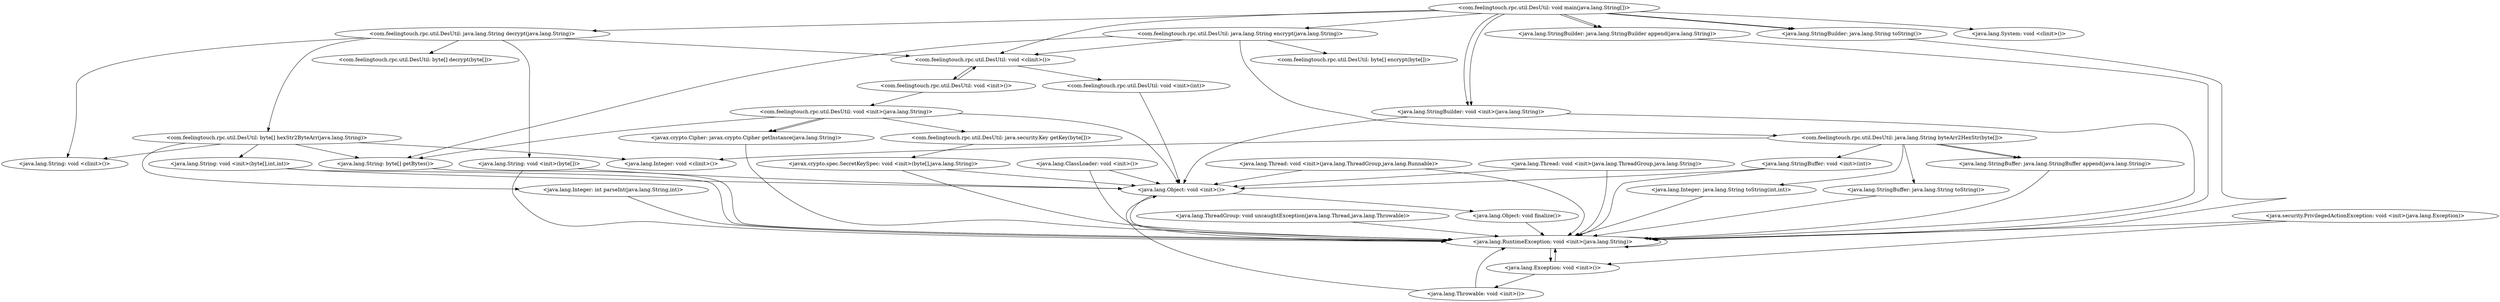 digraph CallGraph {
"<com.feelingtouch.rpc.util.DesUtil: void main(java.lang.String[])>" -> "<com.feelingtouch.rpc.util.DesUtil: void <clinit>()>";
"<com.feelingtouch.rpc.util.DesUtil: void main(java.lang.String[])>" -> "<java.lang.StringBuilder: void <init>(java.lang.String)>";
"<com.feelingtouch.rpc.util.DesUtil: void main(java.lang.String[])>" -> "<java.lang.StringBuilder: void <init>(java.lang.String)>";
"<com.feelingtouch.rpc.util.DesUtil: void main(java.lang.String[])>" -> "<java.lang.System: void <clinit>()>";
"<com.feelingtouch.rpc.util.DesUtil: void <clinit>()>" -> "<com.feelingtouch.rpc.util.DesUtil: void <init>()>";
"<com.feelingtouch.rpc.util.DesUtil: void <clinit>()>" -> "<com.feelingtouch.rpc.util.DesUtil: void <init>(int)>";
"<java.lang.ThreadGroup: void uncaughtException(java.lang.Thread,java.lang.Throwable)>" -> "<java.lang.RuntimeException: void <init>(java.lang.String)>";
"<java.lang.ClassLoader: void <init>()>" -> "<java.lang.Object: void <init>()>";
"<java.lang.ClassLoader: void <init>()>" -> "<java.lang.RuntimeException: void <init>(java.lang.String)>";
"<java.security.PrivilegedActionException: void <init>(java.lang.Exception)>" -> "<java.lang.Exception: void <init>()>";
"<java.security.PrivilegedActionException: void <init>(java.lang.Exception)>" -> "<java.lang.RuntimeException: void <init>(java.lang.String)>";
"<java.lang.Thread: void <init>(java.lang.ThreadGroup,java.lang.Runnable)>" -> "<java.lang.Object: void <init>()>";
"<java.lang.Thread: void <init>(java.lang.ThreadGroup,java.lang.Runnable)>" -> "<java.lang.RuntimeException: void <init>(java.lang.String)>";
"<java.lang.Thread: void <init>(java.lang.ThreadGroup,java.lang.String)>" -> "<java.lang.Object: void <init>()>";
"<java.lang.Thread: void <init>(java.lang.ThreadGroup,java.lang.String)>" -> "<java.lang.RuntimeException: void <init>(java.lang.String)>";
"<java.lang.StringBuilder: void <init>(java.lang.String)>" -> "<java.lang.Object: void <init>()>";
"<java.lang.StringBuilder: void <init>(java.lang.String)>" -> "<java.lang.RuntimeException: void <init>(java.lang.String)>";
"<com.feelingtouch.rpc.util.DesUtil: void <init>()>" -> "<com.feelingtouch.rpc.util.DesUtil: void <clinit>()>";
"<com.feelingtouch.rpc.util.DesUtil: void <init>()>" -> "<com.feelingtouch.rpc.util.DesUtil: void <init>(java.lang.String)>";
"<com.feelingtouch.rpc.util.DesUtil: void <init>(int)>" -> "<java.lang.Object: void <init>()>";
"<java.lang.RuntimeException: void <init>(java.lang.String)>" -> "<java.lang.Exception: void <init>()>";
"<java.lang.RuntimeException: void <init>(java.lang.String)>" -> "<java.lang.RuntimeException: void <init>(java.lang.String)>";
"<java.lang.Object: void <init>()>" -> "<java.lang.Object: void finalize()>";
"<java.lang.Object: void <init>()>" -> "<java.lang.RuntimeException: void <init>(java.lang.String)>";
"<java.lang.Exception: void <init>()>" -> "<java.lang.Throwable: void <init>()>";
"<java.lang.Exception: void <init>()>" -> "<java.lang.RuntimeException: void <init>(java.lang.String)>";
"<com.feelingtouch.rpc.util.DesUtil: void <init>(java.lang.String)>" -> "<java.lang.Object: void <init>()>";
"<com.feelingtouch.rpc.util.DesUtil: void <init>(java.lang.String)>" -> "<javax.crypto.Cipher: javax.crypto.Cipher getInstance(java.lang.String)>";
"<com.feelingtouch.rpc.util.DesUtil: void <init>(java.lang.String)>" -> "<javax.crypto.Cipher: javax.crypto.Cipher getInstance(java.lang.String)>";
"<com.feelingtouch.rpc.util.DesUtil: void <init>(java.lang.String)>" -> "<com.feelingtouch.rpc.util.DesUtil: java.security.Key getKey(byte[])>";
"<java.lang.Object: void finalize()>" -> "<java.lang.RuntimeException: void <init>(java.lang.String)>";
"<java.lang.Throwable: void <init>()>" -> "<java.lang.Object: void <init>()>";
"<java.lang.Throwable: void <init>()>" -> "<java.lang.RuntimeException: void <init>(java.lang.String)>";
"<javax.crypto.Cipher: javax.crypto.Cipher getInstance(java.lang.String)>" -> "<java.lang.RuntimeException: void <init>(java.lang.String)>";
"<com.feelingtouch.rpc.util.DesUtil: java.security.Key getKey(byte[])>" -> "<javax.crypto.spec.SecretKeySpec: void <init>(byte[],java.lang.String)>";
"<javax.crypto.spec.SecretKeySpec: void <init>(byte[],java.lang.String)>" -> "<java.lang.Object: void <init>()>";
"<javax.crypto.spec.SecretKeySpec: void <init>(byte[],java.lang.String)>" -> "<java.lang.RuntimeException: void <init>(java.lang.String)>";
"<com.feelingtouch.rpc.util.DesUtil: void <init>(java.lang.String)>" -> "<java.lang.String: byte[] getBytes()>";
"<java.lang.String: byte[] getBytes()>" -> "<java.lang.RuntimeException: void <init>(java.lang.String)>";
"<com.feelingtouch.rpc.util.DesUtil: void main(java.lang.String[])>" -> "<java.lang.StringBuilder: java.lang.StringBuilder append(java.lang.String)>";
"<com.feelingtouch.rpc.util.DesUtil: void main(java.lang.String[])>" -> "<java.lang.StringBuilder: java.lang.String toString()>";
"<com.feelingtouch.rpc.util.DesUtil: void main(java.lang.String[])>" -> "<java.lang.StringBuilder: java.lang.StringBuilder append(java.lang.String)>";
"<com.feelingtouch.rpc.util.DesUtil: void main(java.lang.String[])>" -> "<java.lang.StringBuilder: java.lang.String toString()>";
"<java.lang.StringBuilder: java.lang.StringBuilder append(java.lang.String)>" -> "<java.lang.RuntimeException: void <init>(java.lang.String)>";
"<java.lang.StringBuilder: java.lang.String toString()>" -> "<java.lang.RuntimeException: void <init>(java.lang.String)>";
"<com.feelingtouch.rpc.util.DesUtil: void main(java.lang.String[])>" -> "<com.feelingtouch.rpc.util.DesUtil: java.lang.String encrypt(java.lang.String)>";
"<com.feelingtouch.rpc.util.DesUtil: void main(java.lang.String[])>" -> "<com.feelingtouch.rpc.util.DesUtil: java.lang.String decrypt(java.lang.String)>";
"<com.feelingtouch.rpc.util.DesUtil: java.lang.String encrypt(java.lang.String)>" -> "<com.feelingtouch.rpc.util.DesUtil: void <clinit>()>";
"<com.feelingtouch.rpc.util.DesUtil: java.lang.String encrypt(java.lang.String)>" -> "<com.feelingtouch.rpc.util.DesUtil: java.lang.String byteArr2HexStr(byte[])>";
"<com.feelingtouch.rpc.util.DesUtil: java.lang.String decrypt(java.lang.String)>" -> "<java.lang.String: void <clinit>()>";
"<com.feelingtouch.rpc.util.DesUtil: java.lang.String decrypt(java.lang.String)>" -> "<java.lang.String: void <init>(byte[])>";
"<com.feelingtouch.rpc.util.DesUtil: java.lang.String decrypt(java.lang.String)>" -> "<com.feelingtouch.rpc.util.DesUtil: byte[] hexStr2ByteArr(java.lang.String)>";
"<com.feelingtouch.rpc.util.DesUtil: java.lang.String decrypt(java.lang.String)>" -> "<com.feelingtouch.rpc.util.DesUtil: void <clinit>()>";
"<com.feelingtouch.rpc.util.DesUtil: java.lang.String byteArr2HexStr(byte[])>" -> "<java.lang.Integer: void <clinit>()>";
"<com.feelingtouch.rpc.util.DesUtil: java.lang.String byteArr2HexStr(byte[])>" -> "<java.lang.Integer: java.lang.String toString(int,int)>";
"<com.feelingtouch.rpc.util.DesUtil: java.lang.String byteArr2HexStr(byte[])>" -> "<java.lang.StringBuffer: void <init>(int)>";
"<java.lang.String: void <init>(byte[])>" -> "<java.lang.Object: void <init>()>";
"<java.lang.String: void <init>(byte[])>" -> "<java.lang.RuntimeException: void <init>(java.lang.String)>";
"<com.feelingtouch.rpc.util.DesUtil: byte[] hexStr2ByteArr(java.lang.String)>" -> "<java.lang.String: void <clinit>()>";
"<com.feelingtouch.rpc.util.DesUtil: byte[] hexStr2ByteArr(java.lang.String)>" -> "<java.lang.Integer: int parseInt(java.lang.String,int)>";
"<com.feelingtouch.rpc.util.DesUtil: byte[] hexStr2ByteArr(java.lang.String)>" -> "<java.lang.String: void <init>(byte[],int,int)>";
"<com.feelingtouch.rpc.util.DesUtil: byte[] hexStr2ByteArr(java.lang.String)>" -> "<java.lang.Integer: void <clinit>()>";
"<java.lang.Integer: java.lang.String toString(int,int)>" -> "<java.lang.RuntimeException: void <init>(java.lang.String)>";
"<java.lang.StringBuffer: void <init>(int)>" -> "<java.lang.Object: void <init>()>";
"<java.lang.StringBuffer: void <init>(int)>" -> "<java.lang.RuntimeException: void <init>(java.lang.String)>";
"<java.lang.Integer: int parseInt(java.lang.String,int)>" -> "<java.lang.RuntimeException: void <init>(java.lang.String)>";
"<java.lang.String: void <init>(byte[],int,int)>" -> "<java.lang.Object: void <init>()>";
"<java.lang.String: void <init>(byte[],int,int)>" -> "<java.lang.RuntimeException: void <init>(java.lang.String)>";
"<com.feelingtouch.rpc.util.DesUtil: byte[] hexStr2ByteArr(java.lang.String)>" -> "<java.lang.String: byte[] getBytes()>";
"<com.feelingtouch.rpc.util.DesUtil: java.lang.String byteArr2HexStr(byte[])>" -> "<java.lang.StringBuffer: java.lang.String toString()>";
"<com.feelingtouch.rpc.util.DesUtil: java.lang.String byteArr2HexStr(byte[])>" -> "<java.lang.StringBuffer: java.lang.StringBuffer append(java.lang.String)>";
"<com.feelingtouch.rpc.util.DesUtil: java.lang.String byteArr2HexStr(byte[])>" -> "<java.lang.StringBuffer: java.lang.StringBuffer append(java.lang.String)>";
"<java.lang.StringBuffer: java.lang.String toString()>" -> "<java.lang.RuntimeException: void <init>(java.lang.String)>";
"<java.lang.StringBuffer: java.lang.StringBuffer append(java.lang.String)>" -> "<java.lang.RuntimeException: void <init>(java.lang.String)>";
"<com.feelingtouch.rpc.util.DesUtil: java.lang.String decrypt(java.lang.String)>" -> "<com.feelingtouch.rpc.util.DesUtil: byte[] decrypt(byte[])>";
"<com.feelingtouch.rpc.util.DesUtil: java.lang.String encrypt(java.lang.String)>" -> "<java.lang.String: byte[] getBytes()>";
"<com.feelingtouch.rpc.util.DesUtil: java.lang.String encrypt(java.lang.String)>" -> "<com.feelingtouch.rpc.util.DesUtil: byte[] encrypt(byte[])>";
}
